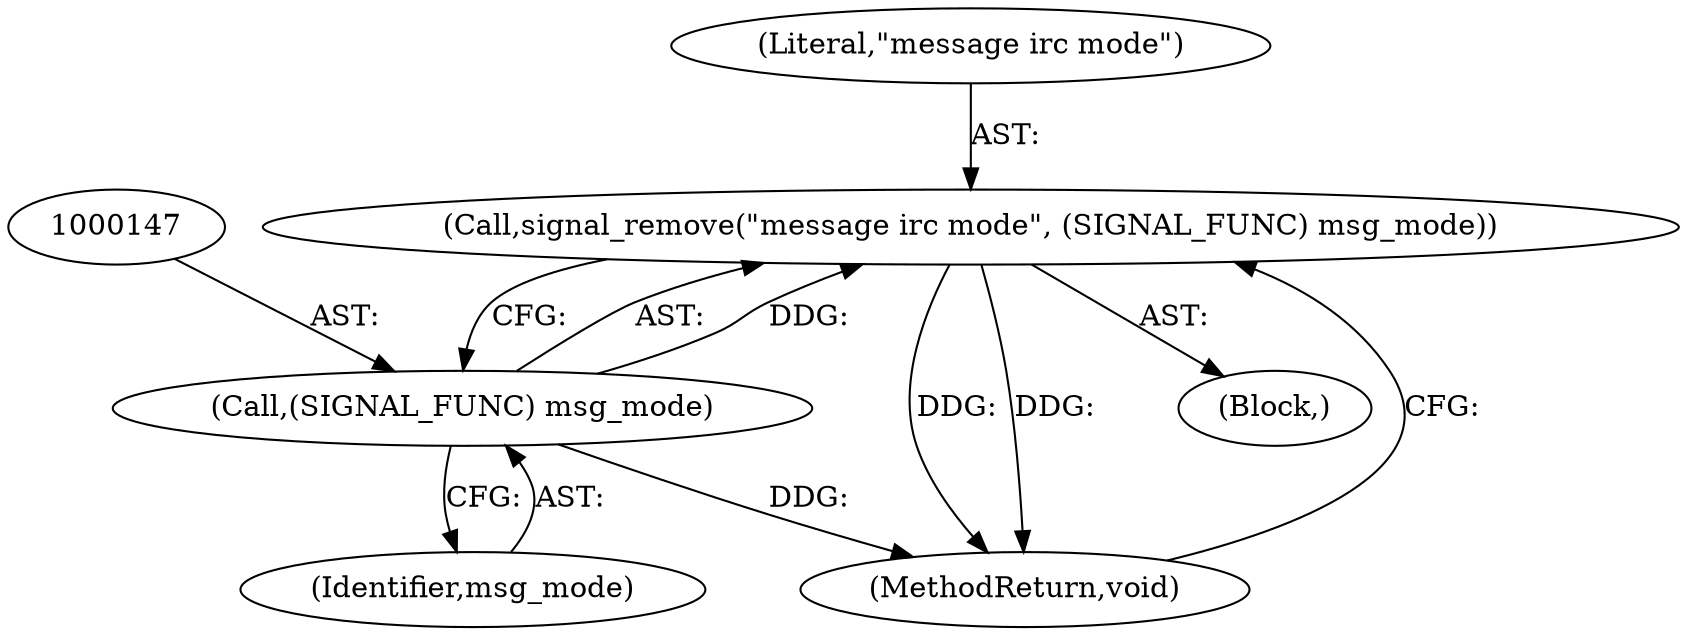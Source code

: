 digraph "0_irssi_77b2631c78461965bc9a7414aae206b5c514e1b3@API" {
"1000144" [label="(Call,signal_remove(\"message irc mode\", (SIGNAL_FUNC) msg_mode))"];
"1000146" [label="(Call,(SIGNAL_FUNC) msg_mode)"];
"1000144" [label="(Call,signal_remove(\"message irc mode\", (SIGNAL_FUNC) msg_mode))"];
"1000148" [label="(Identifier,msg_mode)"];
"1000149" [label="(MethodReturn,void)"];
"1000102" [label="(Block,)"];
"1000146" [label="(Call,(SIGNAL_FUNC) msg_mode)"];
"1000145" [label="(Literal,\"message irc mode\")"];
"1000144" -> "1000102"  [label="AST: "];
"1000144" -> "1000146"  [label="CFG: "];
"1000145" -> "1000144"  [label="AST: "];
"1000146" -> "1000144"  [label="AST: "];
"1000149" -> "1000144"  [label="CFG: "];
"1000144" -> "1000149"  [label="DDG: "];
"1000144" -> "1000149"  [label="DDG: "];
"1000146" -> "1000144"  [label="DDG: "];
"1000146" -> "1000148"  [label="CFG: "];
"1000147" -> "1000146"  [label="AST: "];
"1000148" -> "1000146"  [label="AST: "];
"1000146" -> "1000149"  [label="DDG: "];
}
